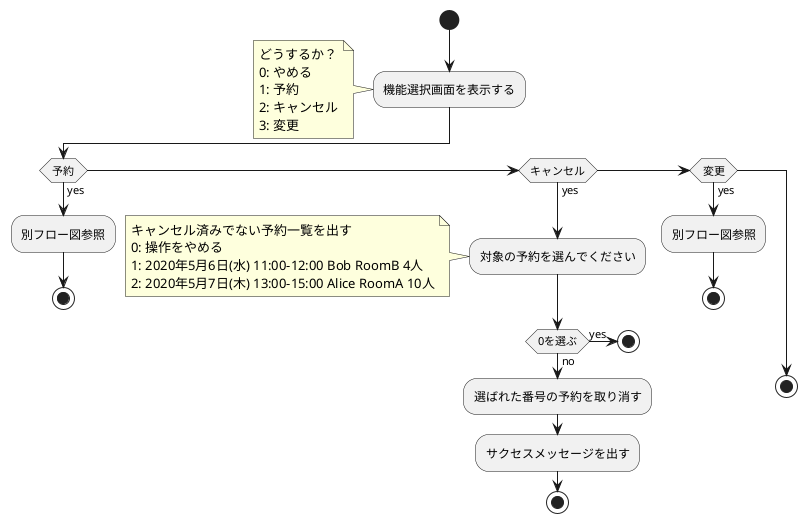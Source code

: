 @startuml

title  アプリフロー図: 予約内容をキャンセルする


top to bottom direction

@startuml
start
:機能選択画面を表示する;
note left
どうするか？
0: やめる
1: 予約
2: キャンセル
3: 変更
end note

if (予約) then (yes)
  :別フロー図参照;
  stop
elseif (キャンセル) then (yes)
  :対象の予約を選んでください;
  note left
  キャンセル済みでない予約一覧を出す
  0: 操作をやめる
  1: 2020年5月6日(水) 11:00-12:00 Bob RoomB 4人
  2: 2020年5月7日(木) 13:00-15:00 Alice RoomA 10人
  end note
  if (0を選ぶ) then (yes)
    stop
  else (no)
    :選ばれた番号の予約を取り消す;
    :サクセスメッセージを出す;
    stop
  endif
elseif (変更) then (yes)
  :別フロー図参照;
  stop
  else
  stop
endif
@enduml

